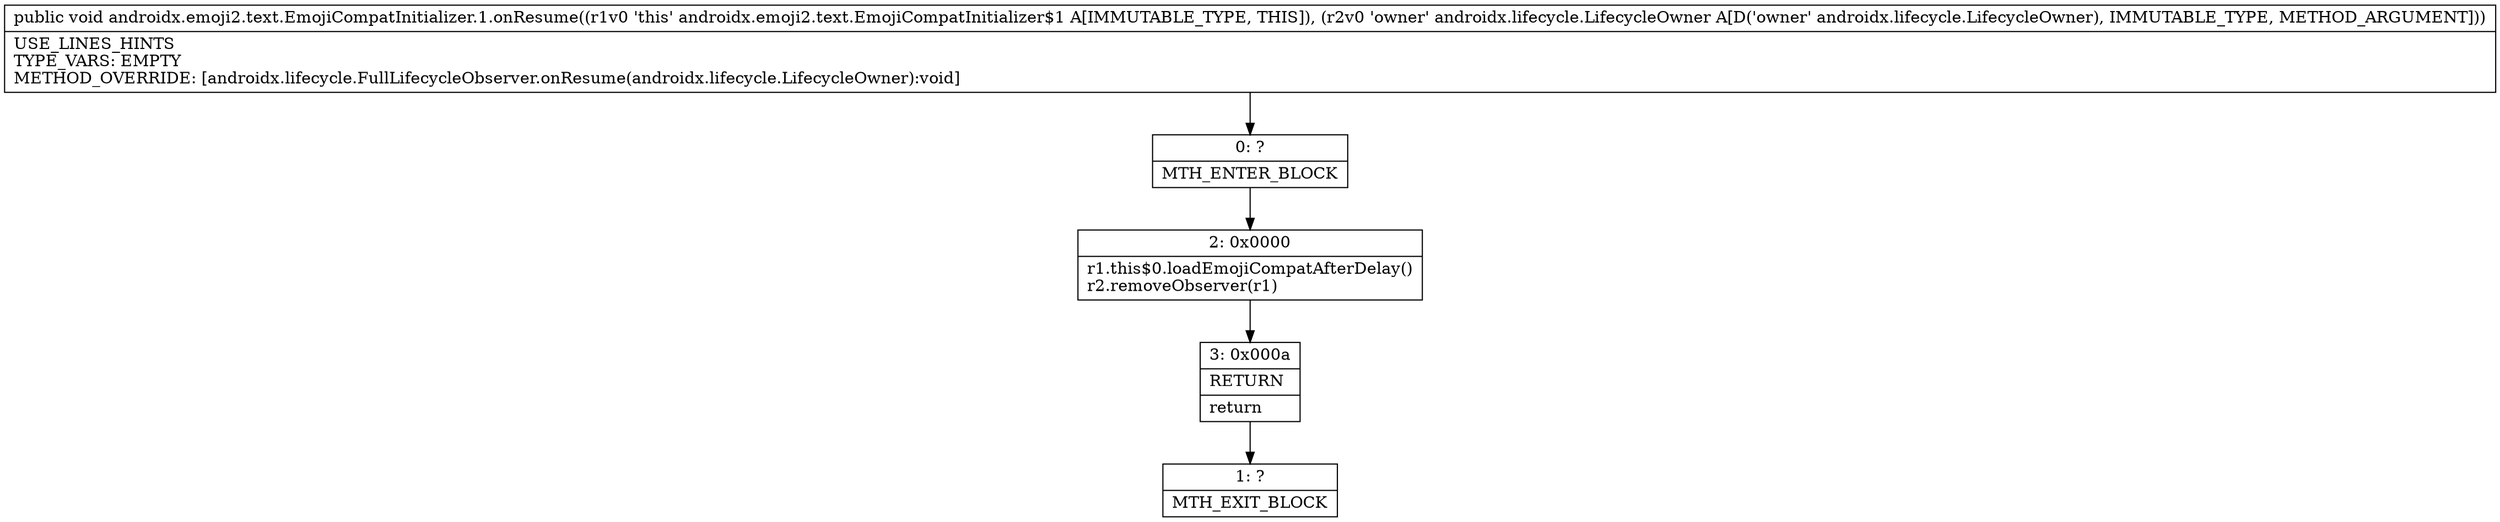 digraph "CFG forandroidx.emoji2.text.EmojiCompatInitializer.1.onResume(Landroidx\/lifecycle\/LifecycleOwner;)V" {
Node_0 [shape=record,label="{0\:\ ?|MTH_ENTER_BLOCK\l}"];
Node_2 [shape=record,label="{2\:\ 0x0000|r1.this$0.loadEmojiCompatAfterDelay()\lr2.removeObserver(r1)\l}"];
Node_3 [shape=record,label="{3\:\ 0x000a|RETURN\l|return\l}"];
Node_1 [shape=record,label="{1\:\ ?|MTH_EXIT_BLOCK\l}"];
MethodNode[shape=record,label="{public void androidx.emoji2.text.EmojiCompatInitializer.1.onResume((r1v0 'this' androidx.emoji2.text.EmojiCompatInitializer$1 A[IMMUTABLE_TYPE, THIS]), (r2v0 'owner' androidx.lifecycle.LifecycleOwner A[D('owner' androidx.lifecycle.LifecycleOwner), IMMUTABLE_TYPE, METHOD_ARGUMENT]))  | USE_LINES_HINTS\lTYPE_VARS: EMPTY\lMETHOD_OVERRIDE: [androidx.lifecycle.FullLifecycleObserver.onResume(androidx.lifecycle.LifecycleOwner):void]\l}"];
MethodNode -> Node_0;Node_0 -> Node_2;
Node_2 -> Node_3;
Node_3 -> Node_1;
}

